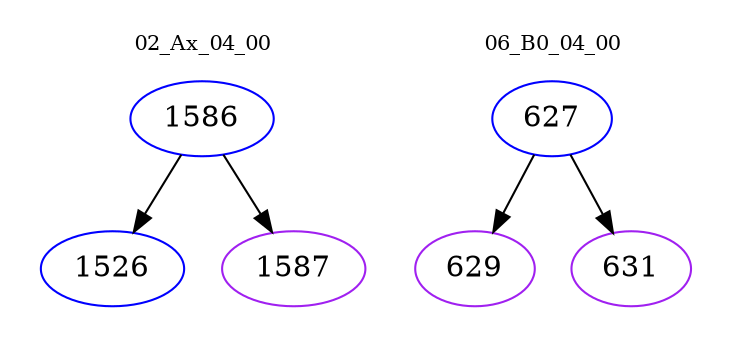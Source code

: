 digraph{
subgraph cluster_0 {
color = white
label = "02_Ax_04_00";
fontsize=10;
T0_1586 [label="1586", color="blue"]
T0_1586 -> T0_1526 [color="black"]
T0_1526 [label="1526", color="blue"]
T0_1586 -> T0_1587 [color="black"]
T0_1587 [label="1587", color="purple"]
}
subgraph cluster_1 {
color = white
label = "06_B0_04_00";
fontsize=10;
T1_627 [label="627", color="blue"]
T1_627 -> T1_629 [color="black"]
T1_629 [label="629", color="purple"]
T1_627 -> T1_631 [color="black"]
T1_631 [label="631", color="purple"]
}
}
